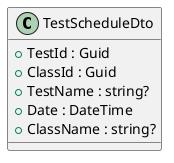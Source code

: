 @startuml
class TestScheduleDto {
    + TestId : Guid
    + ClassId : Guid
    + TestName : string?
    + Date : DateTime
    + ClassName : string?
}
@enduml